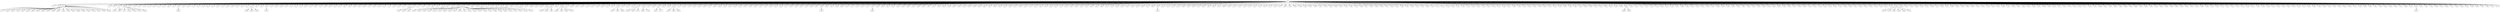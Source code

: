 digraph graphname 
{
	"0" [ ]
	"0" -> "12" [ label="" ]
	"0" -> "13" [ label="" ]
	"0" -> "14" [ label="" ]
	"0" -> "15" [ label="" ]
	"0" -> "16" [ label="" ]
	"0" -> "17" [ label="" ]
	"0" -> "18" [ label="" ]
	"0" -> "19" [ label="" ]
	"0" -> "20" [ label="" ]
	"0" -> "21" [ label="" ]
	"0" -> "22" [ label="" ]
	"0" -> "23" [ label="" ]
	"0" -> "24" [ label="" ]
	"0" -> "25" [ label="" ]
	"0" -> "26" [ label="" ]
	"0" -> "27" [ label="" ]
	"0" -> "28" [ label="" ]
	"0" -> "29" [ label="" ]
	"0" -> "30" [ label="" ]
	"0" -> "31" [ label="" ]
	"0" -> "32" [ label="" ]
	"0" -> "33" [ label="" ]
	"0" -> "34" [ label="" ]
	"0" -> "35" [ label="" ]
	"0" -> "36" [ label="" ]
	"0" -> "37" [ label="" ]
	"0" -> "38" [ label="" ]
	"0" -> "39" [ label="" ]
	"0" -> "40" [ label="" ]
	"0" -> "41" [ label="" ]
	"0" -> "42" [ label="" ]
	"0" -> "43" [ label="" ]
	"0" -> "44" [ label="" ]
	"0" -> "45" [ label="" ]
	"0" -> "46" [ label="" ]
	"0" -> "47" [ label="" ]
	"0" -> "48" [ label="" ]
	"0" -> "49" [ label="" ]
	"0" -> "50" [ label="" ]
	"0" -> "51" [ label="" ]
	"0" -> "52" [ label="" ]
	"0" -> "53" [ label="" ]
	"0" -> "54" [ label="" ]
	"0" -> "55" [ label="" ]
	"0" -> "56" [ label="" ]
	"0" -> "57" [ label="" ]
	"0" -> "58" [ label="" ]
	"0" -> "59" [ label="" ]
	"0" -> "60" [ label="" ]
	"0" -> "61" [ label="" ]
	"0" -> "62" [ label="" ]
	"0" -> "63" [ label="" ]
	"0" -> "64" [ label="" ]
	"0" -> "65" [ label="" ]
	"0" -> "66" [ label="" ]
	"0" -> "67" [ label="" ]
	"0" -> "68" [ label="" ]
	"0" -> "69" [ label="" ]
	"0" -> "70" [ label="" ]
	"0" -> "71" [ label="" ]
	"0" -> "72" [ label="" ]
	"0" -> "73" [ label="" ]
	"0" -> "74" [ label="" ]
	"0" -> "75" [ label="" ]
	"0" -> "76" [ label="" ]
	"0" -> "77" [ label="" ]
	"0" -> "78" [ label="" ]
	"0" -> "79" [ label="" ]
	"0" -> "80" [ label="" ]
	"0" -> "81" [ label="" ]
	"0" -> "82" [ label="" ]
	"0" -> "84" [ label="" ]
	"0" -> "85" [ label="" ]
	"0" -> "86" [ label="" ]
	"0" -> "87" [ label="" ]
	"0" -> "88" [ label="" ]
	"0" -> "89" [ label="" ]
	"0" -> "90" [ label="" ]
	"0" -> "91" [ label="" ]
	"0" -> "92" [ label="" ]
	"0" -> "93" [ label="" ]
	"0" -> "94" [ label="" ]
	"0" -> "95" [ label="" ]
	"0" -> "96" [ label="" ]
	"0" -> "97" [ label="" ]
	"0" -> "98" [ label="" ]
	"0" -> "99" [ label="" ]
	"0" -> "100" [ label="" ]
	"0" -> "101" [ label="" ]
	"0" -> "102" [ label="" ]
	"0" -> "103" [ label="" ]
	"0" -> "104" [ label="" ]
	"0" -> "105" [ label="" ]
	"0" -> "106" [ label="" ]
	"0" -> "107" [ label="" ]
	"0" -> "108" [ label="" ]
	"0" -> "109" [ label="" ]
	"0" -> "110" [ label="" ]
	"0" -> "111" [ label="" ]
	"0" -> "112" [ label="" ]
	"0" -> "113" [ label="" ]
	"0" -> "114" [ label="" ]
	"0" -> "115" [ label="" ]
	"0" -> "116" [ label="" ]
	"0" -> "118" [ label="" ]
	"0" -> "119" [ label="" ]
	"0" -> "120" [ label="" ]
	"0" -> "121" [ label="" ]
	"0" -> "122" [ label="" ]
	"0" -> "123" [ label="" ]
	"0" -> "124" [ label="" ]
	"0" -> "125" [ label="" ]
	"0" -> "126" [ label="" ]
	"0" -> "127" [ label="" ]
	"0" -> "128" [ label="" ]
	"0" -> "129" [ label="" ]
	"0" -> "130" [ label="" ]
	"0" -> "131" [ label="" ]
	"0" -> "132" [ label="" ]
	"0" -> "133" [ label="" ]
	"0" -> "134" [ label="" ]
	"0" -> "135" [ label="" ]
	"0" -> "136" [ label="" ]
	"0" -> "137" [ label="" ]
	"0" -> "138" [ label="" ]
	"0" -> "139" [ label="" ]
	"0" -> "140" [ label="" ]
	"0" -> "141" [ label="" ]
	"0" -> "142" [ label="" ]
	"0" -> "143" [ label="" ]
	"0" -> "144" [ label="" ]
	"0" -> "146" [ label="" ]
	"0" -> "148" [ label="" ]
	"0" -> "149" [ label="" ]
	"0" -> "150" [ label="" ]
	"0" -> "151" [ label="" ]
	"0" -> "152" [ label="" ]
	"0" -> "153" [ label="" ]
	"0" -> "156" [ label="" ]
	"0" -> "157" [ label="" ]
	"0" -> "158" [ label="" ]
	"0" -> "159" [ label="" ]
	"0" -> "160" [ label="" ]
	"0" -> "161" [ label="" ]
	"0" -> "163" [ label="" ]
	"0" -> "164" [ label="" ]
	"0" -> "165" [ label="" ]
	"0" -> "166" [ label="" ]
	"0" -> "167" [ label="" ]
	"0" -> "168" [ label="" ]
	"0" -> "169" [ label="" ]
	"0" -> "170" [ label="" ]
	"0" -> "171" [ label="" ]
	"0" -> "172" [ label="" ]
	"0" -> "173" [ label="" ]
	"0" -> "177" [ label="" ]
	"0" -> "179" [ label="" ]
	"0" -> "180" [ label="" ]
	"0" -> "181" [ label="" ]
	"0" -> "182" [ label="" ]
	"0" -> "183" [ label="" ]
	"0" -> "184" [ label="" ]
	"0" -> "185" [ label="" ]
	"0" -> "186" [ label="" ]
	"0" -> "187" [ label="" ]
	"0" -> "188" [ label="" ]
	"0" -> "189" [ label="" ]
	"0" -> "190" [ label="" ]
	"0" -> "191" [ label="" ]
	"0" -> "192" [ label="" ]
	"0" -> "193" [ label="" ]
	"0" -> "194" [ label="" ]
	"0" -> "195" [ label="" ]
	"0" -> "196" [ label="" ]
	"0" -> "197" [ label="" ]
	"0" -> "198" [ label="" ]
	"0" -> "199" [ label="" ]
	"0" -> "200" [ label="" ]
	"0" -> "201" [ label="" ]
	"0" -> "202" [ label="" ]
	"0" -> "203" [ label="" ]
	"0" -> "204" [ label="" ]
	"0" -> "205" [ label="" ]
	"0" -> "206" [ label="" ]
	"0" -> "207" [ label="" ]
	"0" -> "209" [ label="" ]
	"0" -> "210" [ label="" ]
	"0" -> "211" [ label="" ]
	"0" -> "212" [ label="" ]
	"0" -> "213" [ label="" ]
	"0" -> "214" [ label="" ]
	"0" -> "215" [ label="" ]
	"0" -> "216" [ label="" ]
	"0" -> "217" [ label="" ]
	"0" -> "218" [ label="" ]
	"0" -> "219" [ label="" ]
	"0" -> "220" [ label="" ]
	"0" -> "221" [ label="" ]
	"0" -> "222" [ label="" ]
	"0" -> "223" [ label="" ]
	"0" -> "225" [ label="" ]
	"0" -> "226" [ label="" ]
	"0" -> "227" [ label="" ]
	"0" -> "233" [ label="" ]
	"0" -> "236" [ label="" ]
	"0" -> "239" [ label="" ]
	"0" -> "241" [ label="" ]
	"0" -> "242" [ label="" ]
	"0" -> "245" [ label="" ]
	"0" -> "246" [ label="" ]
	"0" -> "247" [ label="" ]
	"0" -> "248" [ label="" ]
	"0" -> "250" [ label="" ]
	"0" -> "251" [ label="" ]
	"0" -> "252" [ label="" ]
	"0" -> "255" [ label="" ]
	"0" -> "257" [ label="" ]
	"0" -> "258" [ label="" ]
	"0" -> "259" [ label="" ]
	"0" -> "260" [ label="" ]
	"0" -> "261" [ label="" ]
	"0" -> "262" [ label="" ]
	"0" -> "263" [ label="" ]
	"0" -> "265" [ label="" ]
	"0" -> "267" [ label="" ]
	"0" -> "268" [ label="" ]
	"0" -> "269" [ label="" ]
	"0" -> "270" [ label="" ]
	"0" -> "271" [ label="" ]
	"0" -> "272" [ label="" ]
	"0" -> "273" [ label="" ]
	"0" -> "274" [ label="" ]
	"0" -> "275" [ label="" ]
	"0" -> "276" [ label="" ]
	"0" -> "277" [ label="" ]
	"0" -> "278" [ label="" ]
	"0" -> "279" [ label="" ]
	"0" -> "280" [ label="" ]
	"0" -> "281" [ label="" ]
	"0" -> "282" [ label="" ]
	"0" -> "283" [ label="" ]
	"0" -> "284" [ label="" ]
	"0" -> "285" [ label="" ]
	"0" -> "286" [ label="" ]
	"0" -> "287" [ label="" ]
	"0" -> "288" [ label="" ]
	"0" -> "289" [ label="" ]
	"0" -> "290" [ label="" ]
	"0" -> "292" [ label="" ]
	"0" -> "293" [ label="" ]
	"0" -> "294" [ label="" ]
	"0" -> "295" [ label="" ]
	"0" -> "296" [ label="" ]
	"0" -> "297" [ label="" ]
	"0" -> "298" [ label="" ]
	"0" -> "299" [ label="" ]
	"0" -> "300" [ label="" ]
	"0" -> "301" [ label="" ]
	"0" -> "302" [ label="" ]
	"0" -> "303" [ label="" ]
	"0" -> "304" [ label="" ]
	"0" -> "305" [ label="" ]
	"0" -> "306" [ label="" ]
	"0" -> "307" [ label="" ]
	"0" -> "308" [ label="" ]
	"0" -> "309" [ label="" ]
	"0" -> "310" [ label="" ]
	"0" -> "311" [ label="" ]
	"0" -> "312" [ label="" ]
	"0" -> "313" [ label="" ]
	"0" -> "314" [ label="" ]
	"0" -> "315" [ label="" ]
	"0" -> "316" [ label="" ]
	"0" -> "317" [ label="" ]
	"0" -> "318" [ label="" ]
	"0" -> "319" [ label="" ]
	"0" -> "320" [ label="" ]
	"0" -> "321" [ label="" ]
	"0" -> "324" [ label="" ]
	"0" -> "325" [ label="" ]
	"0" -> "326" [ label="" ]
	"0" -> "327" [ label="" ]
	"0" -> "328" [ label="" ]
	"0" -> "329" [ label="" ]
	"0" -> "335" [ label="" ]
	"0" -> "336" [ label="" ]
	"0" -> "338" [ label="" ]
	"0" -> "339" [ label="" ]
	"0" -> "340" [ label="" ]
	"0" -> "341" [ label="" ]
	"0" -> "342" [ label="" ]
	"0" -> "343" [ label="" ]
	"0" -> "344" [ label="" ]
	"0" -> "345" [ label="" ]
	"0" -> "346" [ label="" ]
	"0" -> "347" [ label="" ]
	"0" -> "348" [ label="" ]
	"0" -> "349" [ label="" ]
	"0" -> "350" [ label="" ]
	"0" -> "351" [ label="" ]
	"0" -> "360" [ label="" ]
	"0" -> "361" [ label="" ]
	"0" -> "362" [ label="" ]
	"0" -> "368" [ label="" ]
	"0" -> "369" [ label="" ]
	"0" -> "370" [ label="" ]
	"0" -> "371" [ label="" ]
	"0" -> "372" [ label="" ]
	"0" -> "373" [ label="" ]
	"0" -> "374" [ label="" ]
	"0" -> "375" [ label="" ]
	"0" -> "376" [ label="" ]
	"0" -> "377" [ label="" ]
	"0" -> "378" [ label="" ]
	"0" -> "379" [ label="" ]
	"0" -> "380" [ label="" ]
	"0" -> "382" [ label="" ]
	"0" -> "383" [ label="" ]
	"0" -> "384" [ label="" ]
	"0" -> "385" [ label="" ]
	"0" -> "386" [ label="" ]
	"0" -> "387" [ label="" ]
	"0" -> "388" [ label="" ]
	"0" -> "390" [ label="" ]
	"0" -> "391" [ label="" ]
	"0" -> "392" [ label="" ]
	"0" -> "394" [ label="" ]
	"0" -> "395" [ label="" ]
	"0" -> "396" [ label="" ]
	"0" -> "397" [ label="" ]
	"0" -> "398" [ label="" ]
	"0" -> "399" [ label="" ]
	"0" -> "400" [ label="" ]
	"0" -> "402" [ label="" ]
	"0" -> "403" [ label="" ]
	"0" -> "404" [ label="" ]
	"0" -> "405" [ label="" ]
	"0" -> "407" [ label="" ]
	"0" -> "408" [ label="" ]
	"0" -> "409" [ label="" ]
	"0" -> "411" [ label="" ]
	"0" -> "412" [ label="" ]
	"0" -> "413" [ label="" ]
	"0" -> "414" [ label="" ]
	"0" -> "415" [ label="" ]
	"0" -> "416" [ label="" ]
	"0" -> "417" [ label="" ]
	"0" -> "418" [ label="" ]
	"0" -> "420" [ label="" ]
	"0" -> "421" [ label="" ]
	"0" -> "422" [ label="" ]
	"0" -> "423" [ label="" ]
	"0" -> "424" [ label="" ]
	"0" -> "425" [ label="" ]
	"0" -> "426" [ label="" ]
	"0" -> "427" [ label="" ]
	"0" -> "428" [ label="" ]
	"0" -> "429" [ label="" ]
	"0" -> "430" [ label="" ]
	"0" -> "431" [ label="" ]
	"0" -> "432" [ label="" ]
	"0" -> "433" [ label="" ]
	"0" -> "434" [ label="" ]
	"0" -> "435" [ label="" ]
	"0" -> "436" [ label="" ]
	"0" -> "437" [ label="" ]
	"0" -> "440" [ label="" ]
	"0" -> "441" [ label="" ]
	"0" -> "442" [ label="" ]
	"0" -> "443" [ label="" ]
	"0" -> "444" [ label="" ]
	"0" -> "445" [ label="" ]
	"0" -> "446" [ label="" ]
	"0" -> "447" [ label="" ]
	"0" -> "452" [ label="" ]
	"0" -> "453" [ label="" ]
	"0" -> "454" [ label="" ]
	"0" -> "455" [ label="" ]
	"0" -> "456" [ label="" ]
	"0" -> "457" [ label="" ]
	"0" -> "459" [ label="" ]
	"0" -> "463" [ label="" ]
	"0" -> "464" [ label="" ]
	"0" -> "465" [ label="" ]
	"0" -> "466" [ label="" ]
	"0" -> "467" [ label="" ]
	"0" -> "468" [ label="" ]
	"0" -> "469" [ label="" ]
	"0" -> "470" [ label="" ]
	"0" -> "472" [ label="" ]
	"0" -> "473" [ label="" ]
	"0" -> "474" [ label="" ]
	"0" -> "475" [ label="" ]
	"0" -> "476" [ label="" ]
	"0" -> "477" [ label="" ]
	"0" -> "478" [ label="" ]
	"0" -> "479" [ label="" ]
	"0" -> "480" [ label="" ]
	"0" -> "481" [ label="" ]
	"0" -> "482" [ label="" ]
	"0" -> "483" [ label="" ]
	"0" -> "485" [ label="" ]
	"0" -> "486" [ label="" ]
	"0" -> "487" [ label="" ]
	"0" -> "488" [ label="" ]
	"0" -> "489" [ label="" ]
	"0" -> "490" [ label="" ]
	"0" -> "491" [ label="" ]
	"0" -> "492" [ label="" ]
	"0" -> "493" [ label="" ]
	"0" -> "494" [ label="" ]
	"0" -> "495" [ label="" ]
	"0" -> "496" [ label="" ]
	"0" -> "497" [ label="" ]
	"0" -> "500" [ label="" ]
	"0" -> "501" [ label="" ]
	"0" -> "502" [ label="" ]
	"0" -> "503" [ label="" ]
	"0" -> "504" [ label="" ]
	"0" -> "507" [ label="" ]
	"0" -> "508" [ label="" ]
	"0" -> "511" [ label="" ]
	"0" -> "512" [ label="" ]
	"0" -> "513" [ label="" ]
	"0" -> "514" [ label="" ]
	"0" -> "515" [ label="" ]
	"0" -> "516" [ label="" ]
	"0" -> "517" [ label="" ]
	"0" -> "518" [ label="" ]
	"0" -> "519" [ label="" ]
	"0" -> "520" [ label="" ]
	"0" -> "521" [ label="" ]
	"0" -> "522" [ label="" ]
	"0" -> "523" [ label="" ]
	"0" -> "524" [ label="" ]
	"0" -> "525" [ label="" ]
	"0" -> "526" [ label="" ]
	"0" -> "527" [ label="" ]
	"0" -> "528" [ label="" ]
	"0" -> "529" [ label="" ]
	"0" -> "530" [ label="" ]
	"0" -> "531" [ label="" ]
	"0" -> "532" [ label="" ]
	"0" -> "533" [ label="" ]
	"0" -> "534" [ label="" ]
	"0" -> "535" [ label="" ]
	"0" -> "536" [ label="" ]
	"0" -> "537" [ label="" ]
	"0" -> "538" [ label="" ]
	"0" -> "539" [ label="" ]
	"0" -> "540" [ label="" ]
	"0" -> "541" [ label="" ]
	"0" -> "542" [ label="" ]
	"0" -> "543" [ label="" ]
	"0" -> "544" [ label="" ]
	"0" -> "546" [ label="" ]
	"0" -> "547" [ label="" ]
	"0" -> "548" [ label="" ]
	"0" -> "549" [ label="" ]
	"0" -> "550" [ label="" ]
	"0" -> "551" [ label="" ]
	"0" -> "552" [ label="" ]
	"0" -> "553" [ label="" ]
	"0" -> "554" [ label="" ]
	"0" -> "555" [ label="" ]
	"0" -> "556" [ label="" ]
	"0" -> "557" [ label="" ]
	"0" -> "560" [ label="" ]
	"0" -> "561" [ label="" ]
	"0" -> "562" [ label="" ]
	"0" -> "563" [ label="" ]
	"0" -> "564" [ label="" ]
	"0" -> "565" [ label="" ]
	"0" -> "566" [ label="" ]
	"0" -> "567" [ label="" ]
	"0" -> "574" [ label="" ]
	"12" [ ]
	"13" [ ]
	"14" [ ]
	"14" -> "117" [ label="" ]
	"14" -> "145" [ label="" ]
	"14" -> "154" [ label="" ]
	"14" -> "176" [ label="" ]
	"14" -> "224" [ label="" ]
	"14" -> "240" [ label="" ]
	"14" -> "266" [ label="" ]
	"14" -> "363" [ label="" ]
	"14" -> "364" [ label="" ]
	"14" -> "365" [ label="" ]
	"14" -> "366" [ label="" ]
	"14" -> "367" [ label="" ]
	"14" -> "451" [ label="" ]
	"14" -> "458" [ label="" ]
	"14" -> "462" [ label="" ]
	"14" -> "498" [ label="" ]
	"14" -> "499" [ label="" ]
	"14" -> "505" [ label="" ]
	"14" -> "509" [ label="" ]
	"14" -> "545" [ label="" ]
	"14" -> "558" [ label="" ]
	"14" -> "559" [ label="" ]
	"15" [ ]
	"16" [ ]
	"17" [ ]
	"17" -> "232" [ label="" ]
	"17" -> "330" [ label="" ]
	"18" [ ]
	"19" [ ]
	"20" [ ]
	"21" [ ]
	"22" [ ]
	"23" [ ]
	"24" [ ]
	"25" [ ]
	"26" [ ]
	"27" [ ]
	"28" [ ]
	"28" -> "244" [ label="" ]
	"29" [ ]
	"30" [ ]
	"31" [ ]
	"32" [ ]
	"33" [ ]
	"34" [ ]
	"35" [ ]
	"36" [ ]
	"37" [ ]
	"38" [ ]
	"39" [ ]
	"40" [ ]
	"41" [ ]
	"42" [ ]
	"43" [ ]
	"43" -> "568" [ label="" ]
	"43" -> "569" [ label="" ]
	"43" -> "570" [ label="" ]
	"44" [ ]
	"45" [ ]
	"46" [ ]
	"46" -> "571" [ label="" ]
	"47" [ ]
	"48" [ ]
	"49" [ ]
	"50" [ ]
	"51" [ ]
	"52" [ ]
	"53" [ ]
	"54" [ ]
	"55" [ ]
	"56" [ ]
	"57" [ ]
	"58" [ ]
	"59" [ ]
	"60" [ ]
	"61" [ ]
	"62" [ ]
	"63" [ ]
	"64" [ ]
	"65" [ ]
	"66" [ ]
	"67" [ ]
	"68" [ ]
	"69" [ ]
	"70" [ ]
	"71" [ ]
	"72" [ ]
	"73" [ ]
	"74" [ ]
	"75" [ ]
	"76" [ ]
	"76" -> "178" [ label="" ]
	"76" -> "249" [ label="" ]
	"76" -> "334" [ label="" ]
	"77" [ ]
	"78" [ ]
	"79" [ ]
	"80" [ ]
	"81" [ ]
	"82" [ ]
	"83" [ ]
	"84" [ ]
	"84" -> "234" [ label="" ]
	"85" [ ]
	"86" [ ]
	"86" -> "155" [ label="" ]
	"86" -> "174" [ label="" ]
	"86" -> "208" [ label="" ]
	"86" -> "235" [ label="" ]
	"86" -> "243" [ label="" ]
	"86" -> "264" [ label="" ]
	"86" -> "291" [ label="" ]
	"86" -> "352" [ label="" ]
	"86" -> "353" [ label="" ]
	"86" -> "354" [ label="" ]
	"86" -> "355" [ label="" ]
	"86" -> "356" [ label="" ]
	"86" -> "357" [ label="" ]
	"86" -> "358" [ label="" ]
	"86" -> "359" [ label="" ]
	"86" -> "460" [ label="" ]
	"86" -> "510" [ label="" ]
	"86" -> "572" [ label="" ]
	"87" [ ]
	"88" [ ]
	"89" [ ]
	"89" -> "337" [ label="" ]
	"90" [ ]
	"91" [ ]
	"92" [ ]
	"93" [ ]
	"94" [ ]
	"94" -> "253" [ label="" ]
	"95" [ ]
	"96" [ ]
	"97" [ ]
	"97" -> "254" [ label="" ]
	"98" [ ]
	"99" [ ]
	"100" [ ]
	"101" [ ]
	"102" [ ]
	"103" [ ]
	"104" [ ]
	"104" -> "322" [ label="" ]
	"104" -> "323" [ label="" ]
	"104" -> "393" [ label="" ]
	"105" [ ]
	"106" [ ]
	"106" -> "228" [ label="" ]
	"106" -> "230" [ label="" ]
	"106" -> "389" [ label="" ]
	"106" -> "573" [ label="" ]
	"107" [ ]
	"108" [ ]
	"109" [ ]
	"110" [ ]
	"111" [ ]
	"112" [ ]
	"113" [ ]
	"114" [ ]
	"115" [ ]
	"116" [ ]
	"117" [ ]
	"118" [ ]
	"118" -> "147" [ label="" ]
	"118" -> "256" [ label="" ]
	"118" -> "448" [ label="" ]
	"119" [ ]
	"120" [ ]
	"120" -> "237" [ label="" ]
	"120" -> "330" [ label="" ]
	"120" -> "331" [ label="" ]
	"120" -> "332" [ label="" ]
	"120" -> "333" [ label="" ]
	"120" -> "401" [ label="" ]
	"121" [ ]
	"122" [ ]
	"123" [ ]
	"123" -> "229" [ label="" ]
	"123" -> "406" [ label="" ]
	"123" -> "575" [ label="" ]
	"124" [ ]
	"124" -> "484" [ label="" ]
	"124" -> "576" [ label="" ]
	"125" [ ]
	"126" [ ]
	"127" [ ]
	"127" -> "410" [ label="" ]
	"127" -> "577" [ label="" ]
	"128" [ ]
	"129" [ ]
	"130" [ ]
	"130" -> "419" [ label="" ]
	"130" -> "506" [ label="" ]
	"130" -> "578" [ label="" ]
	"131" [ ]
	"132" [ ]
	"133" [ ]
	"134" [ ]
	"135" [ ]
	"136" [ ]
	"137" [ ]
	"138" [ ]
	"138" -> "238" [ label="" ]
	"138" -> "291" [ label="" ]
	"138" -> "579" [ label="" ]
	"139" [ ]
	"140" [ ]
	"141" [ ]
	"142" [ ]
	"143" [ ]
	"144" [ ]
	"145" [ ]
	"146" [ ]
	"147" [ ]
	"148" [ ]
	"149" [ ]
	"150" [ ]
	"151" [ ]
	"152" [ ]
	"153" [ ]
	"154" [ ]
	"155" [ ]
	"156" [ ]
	"157" [ ]
	"158" [ ]
	"159" [ ]
	"160" [ ]
	"161" [ ]
	"162" [ ]
	"163" [ ]
	"164" [ ]
	"165" [ ]
	"165" -> "231" [ label="" ]
	"166" [ ]
	"167" [ ]
	"168" [ ]
	"169" [ ]
	"170" [ ]
	"171" [ ]
	"172" [ ]
	"173" [ ]
	"174" [ ]
	"175" [ ]
	"176" [ ]
	"177" [ ]
	"178" [ ]
	"179" [ ]
	"179" -> "381" [ label="" ]
	"180" [ ]
	"181" [ ]
	"182" [ ]
	"183" [ ]
	"184" [ ]
	"185" [ ]
	"186" [ ]
	"187" [ ]
	"188" [ ]
	"189" [ ]
	"190" [ ]
	"191" [ ]
	"192" [ ]
	"193" [ ]
	"194" [ ]
	"195" [ ]
	"196" [ ]
	"197" [ ]
	"198" [ ]
	"199" [ ]
	"200" [ ]
	"201" [ ]
	"202" [ ]
	"203" [ ]
	"204" [ ]
	"205" [ ]
	"206" [ ]
	"207" [ ]
	"208" [ ]
	"209" [ ]
	"210" [ ]
	"211" [ ]
	"212" [ ]
	"213" [ ]
	"214" [ ]
	"215" [ ]
	"216" [ ]
	"217" [ ]
	"218" [ ]
	"219" [ ]
	"220" [ ]
	"221" [ ]
	"222" [ ]
	"223" [ ]
	"224" [ ]
	"225" [ ]
	"226" [ ]
	"227" [ ]
	"228" [ ]
	"229" [ ]
	"230" [ ]
	"231" [ ]
	"232" [ ]
	"233" [ ]
	"234" [ ]
	"235" [ ]
	"236" [ ]
	"237" [ ]
	"238" [ ]
	"239" [ ]
	"240" [ ]
	"241" [ ]
	"242" [ ]
	"243" [ ]
	"244" [ ]
	"245" [ ]
	"246" [ ]
	"247" [ ]
	"248" [ ]
	"249" [ ]
	"250" [ ]
	"250" -> "83" [ label="" ]
	"251" [ ]
	"252" [ ]
	"253" [ ]
	"254" [ ]
	"255" [ ]
	"256" [ ]
	"257" [ ]
	"258" [ ]
	"259" [ ]
	"260" [ ]
	"261" [ ]
	"262" [ ]
	"263" [ ]
	"264" [ ]
	"265" [ ]
	"266" [ ]
	"267" [ ]
	"268" [ ]
	"269" [ ]
	"270" [ ]
	"271" [ ]
	"272" [ ]
	"273" [ ]
	"274" [ ]
	"275" [ ]
	"276" [ ]
	"277" [ ]
	"278" [ ]
	"279" [ ]
	"280" [ ]
	"281" [ ]
	"282" [ ]
	"283" [ ]
	"284" [ ]
	"285" [ ]
	"286" [ ]
	"287" [ ]
	"288" [ ]
	"289" [ ]
	"290" [ ]
	"291" [ ]
	"292" [ ]
	"293" [ ]
	"294" [ ]
	"295" [ ]
	"296" [ ]
	"297" [ ]
	"298" [ ]
	"299" [ ]
	"300" [ ]
	"301" [ ]
	"302" [ ]
	"303" [ ]
	"304" [ ]
	"305" [ ]
	"306" [ ]
	"307" [ ]
	"308" [ ]
	"309" [ ]
	"310" [ ]
	"311" [ ]
	"312" [ ]
	"313" [ ]
	"314" [ ]
	"315" [ ]
	"316" [ ]
	"317" [ ]
	"318" [ ]
	"319" [ ]
	"320" [ ]
	"321" [ ]
	"322" [ ]
	"323" [ ]
	"324" [ ]
	"325" [ ]
	"326" [ ]
	"327" [ ]
	"328" [ ]
	"329" [ ]
	"330" [ ]
	"331" [ ]
	"332" [ ]
	"333" [ ]
	"334" [ ]
	"335" [ ]
	"336" [ ]
	"337" [ ]
	"338" [ ]
	"339" [ ]
	"340" [ ]
	"341" [ ]
	"342" [ ]
	"343" [ ]
	"344" [ ]
	"345" [ ]
	"346" [ ]
	"347" [ ]
	"348" [ ]
	"349" [ ]
	"350" [ ]
	"351" [ ]
	"352" [ ]
	"353" [ ]
	"354" [ ]
	"355" [ ]
	"356" [ ]
	"357" [ ]
	"358" [ ]
	"359" [ ]
	"360" [ ]
	"361" [ ]
	"362" [ ]
	"363" [ ]
	"364" [ ]
	"365" [ ]
	"366" [ ]
	"367" [ ]
	"368" [ ]
	"369" [ ]
	"369" -> "449" [ label="" ]
	"369" -> "580" [ label="" ]
	"370" [ ]
	"371" [ ]
	"372" [ ]
	"373" [ ]
	"374" [ ]
	"375" [ ]
	"376" [ ]
	"377" [ ]
	"378" [ ]
	"379" [ ]
	"380" [ ]
	"381" [ ]
	"382" [ ]
	"383" [ ]
	"384" [ ]
	"385" [ ]
	"386" [ ]
	"387" [ ]
	"388" [ ]
	"389" [ ]
	"390" [ ]
	"391" [ ]
	"392" [ ]
	"393" [ ]
	"394" [ ]
	"395" [ ]
	"396" [ ]
	"397" [ ]
	"398" [ ]
	"399" [ ]
	"400" [ ]
	"401" [ ]
	"402" [ ]
	"403" [ ]
	"404" [ ]
	"405" [ ]
	"406" [ ]
	"407" [ ]
	"408" [ ]
	"409" [ ]
	"410" [ ]
	"411" [ ]
	"412" [ ]
	"413" [ ]
	"414" [ ]
	"415" [ ]
	"416" [ ]
	"417" [ ]
	"418" [ ]
	"419" [ ]
	"420" [ ]
	"421" [ ]
	"422" [ ]
	"423" [ ]
	"424" [ ]
	"425" [ ]
	"426" [ ]
	"427" [ ]
	"428" [ ]
	"429" [ ]
	"429" -> "162" [ label="" ]
	"429" -> "175" [ label="" ]
	"429" -> "438" [ label="" ]
	"429" -> "439" [ label="" ]
	"429" -> "450" [ label="" ]
	"429" -> "461" [ label="" ]
	"430" [ ]
	"431" [ ]
	"432" [ ]
	"433" [ ]
	"434" [ ]
	"435" [ ]
	"436" [ ]
	"437" [ ]
	"438" [ ]
	"439" [ ]
	"440" [ ]
	"441" [ ]
	"442" [ ]
	"443" [ ]
	"444" [ ]
	"445" [ ]
	"446" [ ]
	"447" [ ]
	"448" [ ]
	"449" [ ]
	"450" [ ]
	"451" [ ]
	"452" [ ]
	"453" [ ]
	"454" [ ]
	"455" [ ]
	"456" [ ]
	"457" [ ]
	"458" [ ]
	"459" [ ]
	"460" [ ]
	"461" [ ]
	"462" [ ]
	"463" [ ]
	"464" [ ]
	"465" [ ]
	"466" [ ]
	"467" [ ]
	"468" [ ]
	"469" [ ]
	"470" [ ]
	"471" [ ]
	"472" [ ]
	"473" [ ]
	"474" [ ]
	"475" [ ]
	"476" [ ]
	"477" [ ]
	"478" [ ]
	"479" [ ]
	"480" [ ]
	"481" [ ]
	"482" [ ]
	"483" [ ]
	"484" [ ]
	"485" [ ]
	"486" [ ]
	"487" [ ]
	"488" [ ]
	"489" [ ]
	"490" [ ]
	"491" [ ]
	"492" [ ]
	"493" [ ]
	"494" [ ]
	"495" [ ]
	"496" [ ]
	"497" [ ]
	"498" [ ]
	"499" [ ]
	"500" [ ]
	"501" [ ]
	"502" [ ]
	"503" [ ]
	"504" [ ]
	"505" [ ]
	"506" [ ]
	"507" [ ]
	"508" [ ]
	"509" [ ]
	"510" [ ]
	"511" [ ]
	"512" [ ]
	"513" [ ]
	"514" [ ]
	"515" [ ]
	"516" [ ]
	"517" [ ]
	"518" [ ]
	"519" [ ]
	"520" [ ]
	"521" [ ]
	"522" [ ]
	"523" [ ]
	"524" [ ]
	"525" [ ]
	"526" [ ]
	"527" [ ]
	"528" [ ]
	"529" [ ]
	"530" [ ]
	"531" [ ]
	"532" [ ]
	"533" [ ]
	"534" [ ]
	"535" [ ]
	"536" [ ]
	"537" [ ]
	"538" [ ]
	"539" [ ]
	"540" [ ]
	"541" [ ]
	"542" [ ]
	"543" [ ]
	"544" [ ]
	"545" [ ]
	"546" [ ]
	"547" [ ]
	"548" [ ]
	"549" [ ]
	"550" [ ]
	"550" -> "471" [ label="" ]
	"551" [ ]
	"552" [ ]
	"553" [ ]
	"554" [ ]
	"555" [ ]
	"556" [ ]
	"557" [ ]
	"558" [ ]
	"559" [ ]
	"560" [ ]
	"561" [ ]
	"562" [ ]
	"563" [ ]
	"564" [ ]
	"565" [ ]
	"566" [ ]
	"567" [ ]
	"568" [ ]
	"569" [ ]
	"570" [ ]
	"571" [ ]
	"572" [ ]
	"573" [ ]
	"574" [ ]
	"575" [ ]
	"576" [ ]
	"577" [ ]
	"578" [ ]
	"579" [ ]
	"580" [ ]
}